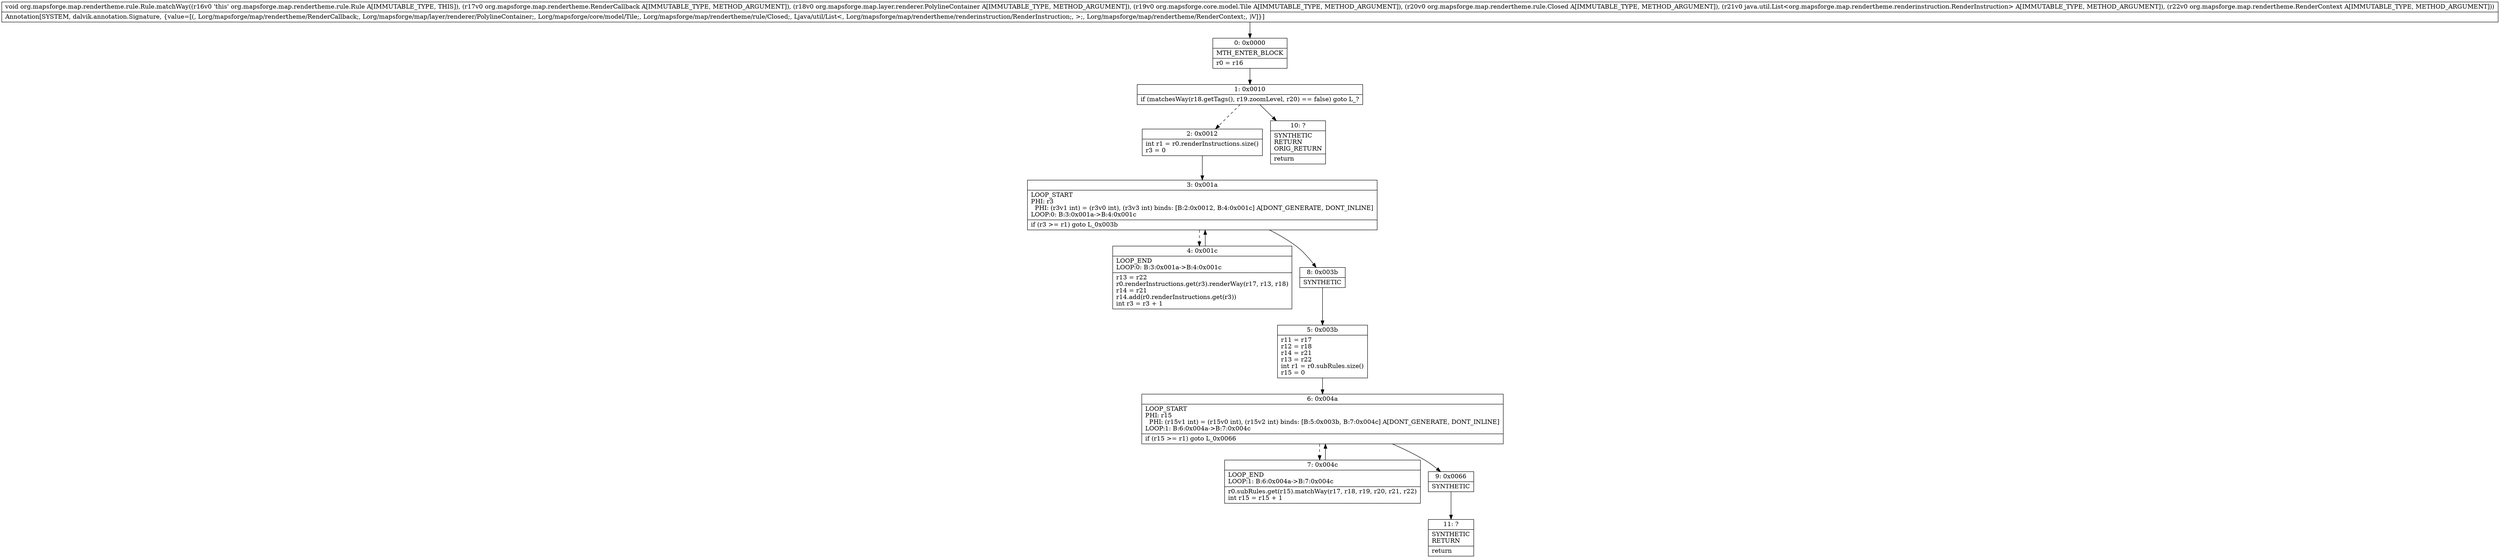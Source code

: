 digraph "CFG fororg.mapsforge.map.rendertheme.rule.Rule.matchWay(Lorg\/mapsforge\/map\/rendertheme\/RenderCallback;Lorg\/mapsforge\/map\/layer\/renderer\/PolylineContainer;Lorg\/mapsforge\/core\/model\/Tile;Lorg\/mapsforge\/map\/rendertheme\/rule\/Closed;Ljava\/util\/List;Lorg\/mapsforge\/map\/rendertheme\/RenderContext;)V" {
Node_0 [shape=record,label="{0\:\ 0x0000|MTH_ENTER_BLOCK\l|r0 = r16\l}"];
Node_1 [shape=record,label="{1\:\ 0x0010|if (matchesWay(r18.getTags(), r19.zoomLevel, r20) == false) goto L_?\l}"];
Node_2 [shape=record,label="{2\:\ 0x0012|int r1 = r0.renderInstructions.size()\lr3 = 0\l}"];
Node_3 [shape=record,label="{3\:\ 0x001a|LOOP_START\lPHI: r3 \l  PHI: (r3v1 int) = (r3v0 int), (r3v3 int) binds: [B:2:0x0012, B:4:0x001c] A[DONT_GENERATE, DONT_INLINE]\lLOOP:0: B:3:0x001a\-\>B:4:0x001c\l|if (r3 \>= r1) goto L_0x003b\l}"];
Node_4 [shape=record,label="{4\:\ 0x001c|LOOP_END\lLOOP:0: B:3:0x001a\-\>B:4:0x001c\l|r13 = r22\lr0.renderInstructions.get(r3).renderWay(r17, r13, r18)\lr14 = r21\lr14.add(r0.renderInstructions.get(r3))\lint r3 = r3 + 1\l}"];
Node_5 [shape=record,label="{5\:\ 0x003b|r11 = r17\lr12 = r18\lr14 = r21\lr13 = r22\lint r1 = r0.subRules.size()\lr15 = 0\l}"];
Node_6 [shape=record,label="{6\:\ 0x004a|LOOP_START\lPHI: r15 \l  PHI: (r15v1 int) = (r15v0 int), (r15v2 int) binds: [B:5:0x003b, B:7:0x004c] A[DONT_GENERATE, DONT_INLINE]\lLOOP:1: B:6:0x004a\-\>B:7:0x004c\l|if (r15 \>= r1) goto L_0x0066\l}"];
Node_7 [shape=record,label="{7\:\ 0x004c|LOOP_END\lLOOP:1: B:6:0x004a\-\>B:7:0x004c\l|r0.subRules.get(r15).matchWay(r17, r18, r19, r20, r21, r22)\lint r15 = r15 + 1\l}"];
Node_8 [shape=record,label="{8\:\ 0x003b|SYNTHETIC\l}"];
Node_9 [shape=record,label="{9\:\ 0x0066|SYNTHETIC\l}"];
Node_10 [shape=record,label="{10\:\ ?|SYNTHETIC\lRETURN\lORIG_RETURN\l|return\l}"];
Node_11 [shape=record,label="{11\:\ ?|SYNTHETIC\lRETURN\l|return\l}"];
MethodNode[shape=record,label="{void org.mapsforge.map.rendertheme.rule.Rule.matchWay((r16v0 'this' org.mapsforge.map.rendertheme.rule.Rule A[IMMUTABLE_TYPE, THIS]), (r17v0 org.mapsforge.map.rendertheme.RenderCallback A[IMMUTABLE_TYPE, METHOD_ARGUMENT]), (r18v0 org.mapsforge.map.layer.renderer.PolylineContainer A[IMMUTABLE_TYPE, METHOD_ARGUMENT]), (r19v0 org.mapsforge.core.model.Tile A[IMMUTABLE_TYPE, METHOD_ARGUMENT]), (r20v0 org.mapsforge.map.rendertheme.rule.Closed A[IMMUTABLE_TYPE, METHOD_ARGUMENT]), (r21v0 java.util.List\<org.mapsforge.map.rendertheme.renderinstruction.RenderInstruction\> A[IMMUTABLE_TYPE, METHOD_ARGUMENT]), (r22v0 org.mapsforge.map.rendertheme.RenderContext A[IMMUTABLE_TYPE, METHOD_ARGUMENT]))  | Annotation[SYSTEM, dalvik.annotation.Signature, \{value=[(, Lorg\/mapsforge\/map\/rendertheme\/RenderCallback;, Lorg\/mapsforge\/map\/layer\/renderer\/PolylineContainer;, Lorg\/mapsforge\/core\/model\/Tile;, Lorg\/mapsforge\/map\/rendertheme\/rule\/Closed;, Ljava\/util\/List\<, Lorg\/mapsforge\/map\/rendertheme\/renderinstruction\/RenderInstruction;, \>;, Lorg\/mapsforge\/map\/rendertheme\/RenderContext;, )V]\}]\l}"];
MethodNode -> Node_0;
Node_0 -> Node_1;
Node_1 -> Node_2[style=dashed];
Node_1 -> Node_10;
Node_2 -> Node_3;
Node_3 -> Node_4[style=dashed];
Node_3 -> Node_8;
Node_4 -> Node_3;
Node_5 -> Node_6;
Node_6 -> Node_7[style=dashed];
Node_6 -> Node_9;
Node_7 -> Node_6;
Node_8 -> Node_5;
Node_9 -> Node_11;
}


